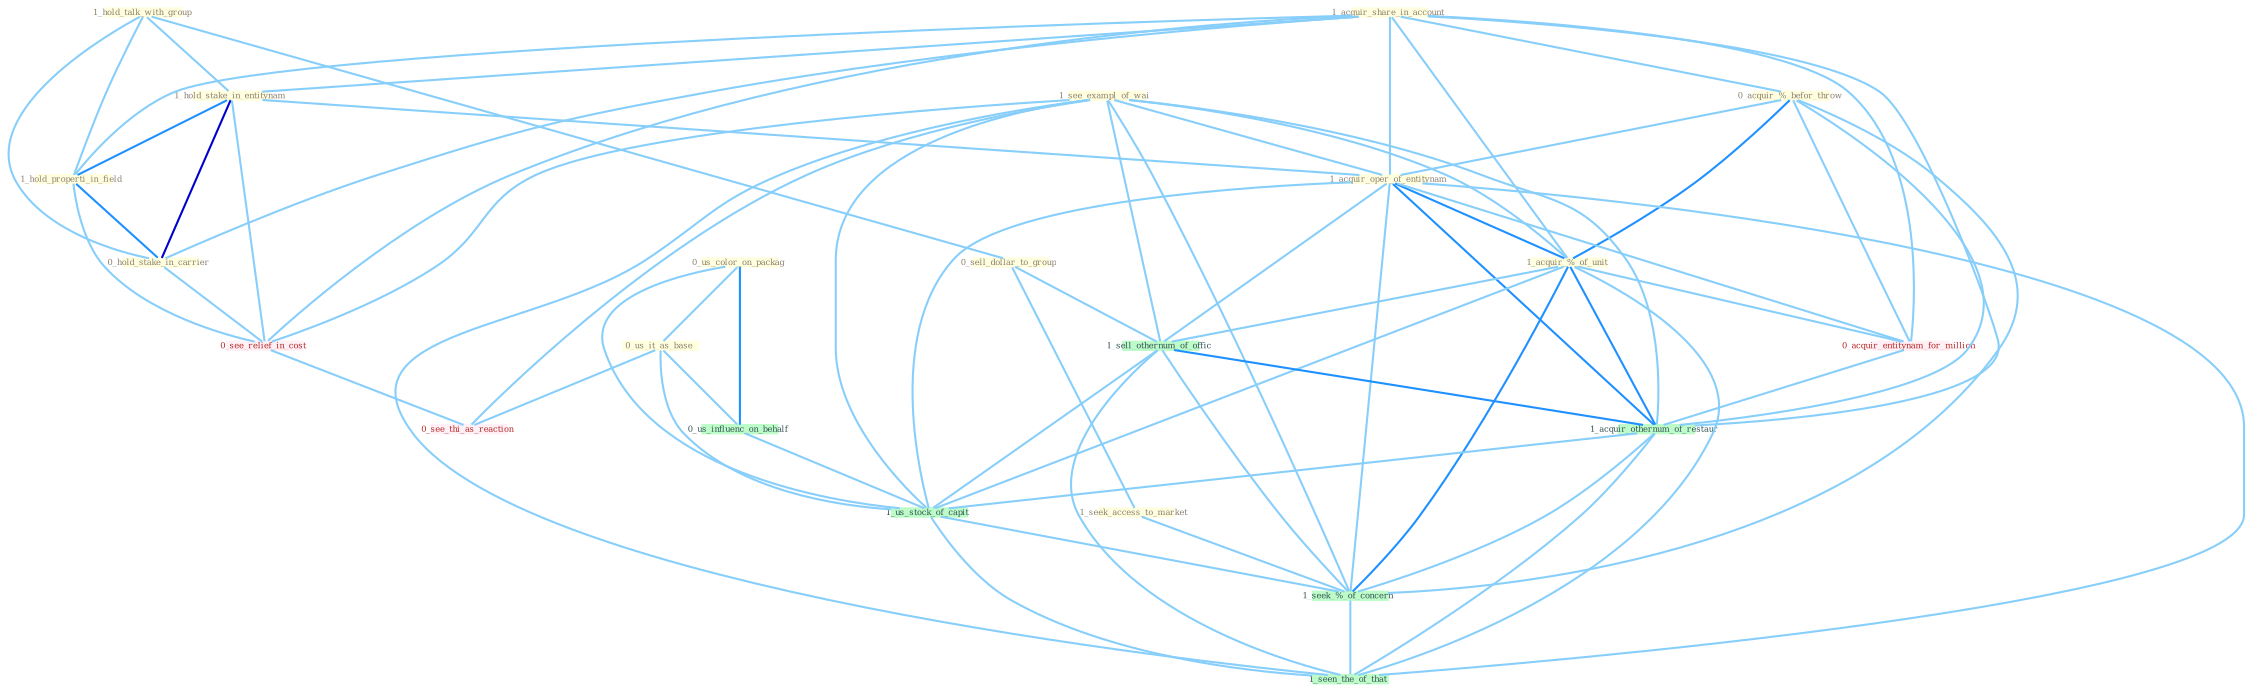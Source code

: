 Graph G{ 
    node
    [shape=polygon,style=filled,width=.5,height=.06,color="#BDFCC9",fixedsize=true,fontsize=4,
    fontcolor="#2f4f4f"];
    {node
    [color="#ffffe0", fontcolor="#8b7d6b"] "1_hold_talk_with_group " "1_acquir_share_in_account " "0_us_color_on_packag " "1_hold_stake_in_entitynam " "0_acquir_%_befor_throw " "0_us_it_as_base " "1_hold_properti_in_field " "0_sell_dollar_to_group " "1_see_exampl_of_wai " "1_acquir_oper_of_entitynam " "0_hold_stake_in_carrier " "1_acquir_%_of_unit " "1_seek_access_to_market "}
{node [color="#fff0f5", fontcolor="#b22222"] "0_acquir_entitynam_for_million " "0_see_relief_in_cost " "0_see_thi_as_reaction "}
edge [color="#B0E2FF"];

	"1_hold_talk_with_group " -- "1_hold_stake_in_entitynam " [w="1", color="#87cefa" ];
	"1_hold_talk_with_group " -- "1_hold_properti_in_field " [w="1", color="#87cefa" ];
	"1_hold_talk_with_group " -- "0_sell_dollar_to_group " [w="1", color="#87cefa" ];
	"1_hold_talk_with_group " -- "0_hold_stake_in_carrier " [w="1", color="#87cefa" ];
	"1_acquir_share_in_account " -- "1_hold_stake_in_entitynam " [w="1", color="#87cefa" ];
	"1_acquir_share_in_account " -- "0_acquir_%_befor_throw " [w="1", color="#87cefa" ];
	"1_acquir_share_in_account " -- "1_hold_properti_in_field " [w="1", color="#87cefa" ];
	"1_acquir_share_in_account " -- "1_acquir_oper_of_entitynam " [w="1", color="#87cefa" ];
	"1_acquir_share_in_account " -- "0_hold_stake_in_carrier " [w="1", color="#87cefa" ];
	"1_acquir_share_in_account " -- "1_acquir_%_of_unit " [w="1", color="#87cefa" ];
	"1_acquir_share_in_account " -- "0_acquir_entitynam_for_million " [w="1", color="#87cefa" ];
	"1_acquir_share_in_account " -- "0_see_relief_in_cost " [w="1", color="#87cefa" ];
	"1_acquir_share_in_account " -- "1_acquir_othernum_of_restaur " [w="1", color="#87cefa" ];
	"0_us_color_on_packag " -- "0_us_it_as_base " [w="1", color="#87cefa" ];
	"0_us_color_on_packag " -- "0_us_influenc_on_behalf " [w="2", color="#1e90ff" , len=0.8];
	"0_us_color_on_packag " -- "1_us_stock_of_capit " [w="1", color="#87cefa" ];
	"1_hold_stake_in_entitynam " -- "1_hold_properti_in_field " [w="2", color="#1e90ff" , len=0.8];
	"1_hold_stake_in_entitynam " -- "1_acquir_oper_of_entitynam " [w="1", color="#87cefa" ];
	"1_hold_stake_in_entitynam " -- "0_hold_stake_in_carrier " [w="3", color="#0000cd" , len=0.6];
	"1_hold_stake_in_entitynam " -- "0_see_relief_in_cost " [w="1", color="#87cefa" ];
	"0_acquir_%_befor_throw " -- "1_acquir_oper_of_entitynam " [w="1", color="#87cefa" ];
	"0_acquir_%_befor_throw " -- "1_acquir_%_of_unit " [w="2", color="#1e90ff" , len=0.8];
	"0_acquir_%_befor_throw " -- "0_acquir_entitynam_for_million " [w="1", color="#87cefa" ];
	"0_acquir_%_befor_throw " -- "1_acquir_othernum_of_restaur " [w="1", color="#87cefa" ];
	"0_acquir_%_befor_throw " -- "1_seek_%_of_concern " [w="1", color="#87cefa" ];
	"0_us_it_as_base " -- "0_us_influenc_on_behalf " [w="1", color="#87cefa" ];
	"0_us_it_as_base " -- "0_see_thi_as_reaction " [w="1", color="#87cefa" ];
	"0_us_it_as_base " -- "1_us_stock_of_capit " [w="1", color="#87cefa" ];
	"1_hold_properti_in_field " -- "0_hold_stake_in_carrier " [w="2", color="#1e90ff" , len=0.8];
	"1_hold_properti_in_field " -- "0_see_relief_in_cost " [w="1", color="#87cefa" ];
	"0_sell_dollar_to_group " -- "1_seek_access_to_market " [w="1", color="#87cefa" ];
	"0_sell_dollar_to_group " -- "1_sell_othernum_of_offic " [w="1", color="#87cefa" ];
	"1_see_exampl_of_wai " -- "1_acquir_oper_of_entitynam " [w="1", color="#87cefa" ];
	"1_see_exampl_of_wai " -- "1_acquir_%_of_unit " [w="1", color="#87cefa" ];
	"1_see_exampl_of_wai " -- "1_sell_othernum_of_offic " [w="1", color="#87cefa" ];
	"1_see_exampl_of_wai " -- "0_see_relief_in_cost " [w="1", color="#87cefa" ];
	"1_see_exampl_of_wai " -- "0_see_thi_as_reaction " [w="1", color="#87cefa" ];
	"1_see_exampl_of_wai " -- "1_acquir_othernum_of_restaur " [w="1", color="#87cefa" ];
	"1_see_exampl_of_wai " -- "1_us_stock_of_capit " [w="1", color="#87cefa" ];
	"1_see_exampl_of_wai " -- "1_seek_%_of_concern " [w="1", color="#87cefa" ];
	"1_see_exampl_of_wai " -- "1_seen_the_of_that " [w="1", color="#87cefa" ];
	"1_acquir_oper_of_entitynam " -- "1_acquir_%_of_unit " [w="2", color="#1e90ff" , len=0.8];
	"1_acquir_oper_of_entitynam " -- "0_acquir_entitynam_for_million " [w="1", color="#87cefa" ];
	"1_acquir_oper_of_entitynam " -- "1_sell_othernum_of_offic " [w="1", color="#87cefa" ];
	"1_acquir_oper_of_entitynam " -- "1_acquir_othernum_of_restaur " [w="2", color="#1e90ff" , len=0.8];
	"1_acquir_oper_of_entitynam " -- "1_us_stock_of_capit " [w="1", color="#87cefa" ];
	"1_acquir_oper_of_entitynam " -- "1_seek_%_of_concern " [w="1", color="#87cefa" ];
	"1_acquir_oper_of_entitynam " -- "1_seen_the_of_that " [w="1", color="#87cefa" ];
	"0_hold_stake_in_carrier " -- "0_see_relief_in_cost " [w="1", color="#87cefa" ];
	"1_acquir_%_of_unit " -- "0_acquir_entitynam_for_million " [w="1", color="#87cefa" ];
	"1_acquir_%_of_unit " -- "1_sell_othernum_of_offic " [w="1", color="#87cefa" ];
	"1_acquir_%_of_unit " -- "1_acquir_othernum_of_restaur " [w="2", color="#1e90ff" , len=0.8];
	"1_acquir_%_of_unit " -- "1_us_stock_of_capit " [w="1", color="#87cefa" ];
	"1_acquir_%_of_unit " -- "1_seek_%_of_concern " [w="2", color="#1e90ff" , len=0.8];
	"1_acquir_%_of_unit " -- "1_seen_the_of_that " [w="1", color="#87cefa" ];
	"1_seek_access_to_market " -- "1_seek_%_of_concern " [w="1", color="#87cefa" ];
	"0_acquir_entitynam_for_million " -- "1_acquir_othernum_of_restaur " [w="1", color="#87cefa" ];
	"1_sell_othernum_of_offic " -- "1_acquir_othernum_of_restaur " [w="2", color="#1e90ff" , len=0.8];
	"1_sell_othernum_of_offic " -- "1_us_stock_of_capit " [w="1", color="#87cefa" ];
	"1_sell_othernum_of_offic " -- "1_seek_%_of_concern " [w="1", color="#87cefa" ];
	"1_sell_othernum_of_offic " -- "1_seen_the_of_that " [w="1", color="#87cefa" ];
	"0_us_influenc_on_behalf " -- "1_us_stock_of_capit " [w="1", color="#87cefa" ];
	"0_see_relief_in_cost " -- "0_see_thi_as_reaction " [w="1", color="#87cefa" ];
	"1_acquir_othernum_of_restaur " -- "1_us_stock_of_capit " [w="1", color="#87cefa" ];
	"1_acquir_othernum_of_restaur " -- "1_seek_%_of_concern " [w="1", color="#87cefa" ];
	"1_acquir_othernum_of_restaur " -- "1_seen_the_of_that " [w="1", color="#87cefa" ];
	"1_us_stock_of_capit " -- "1_seek_%_of_concern " [w="1", color="#87cefa" ];
	"1_us_stock_of_capit " -- "1_seen_the_of_that " [w="1", color="#87cefa" ];
	"1_seek_%_of_concern " -- "1_seen_the_of_that " [w="1", color="#87cefa" ];
}